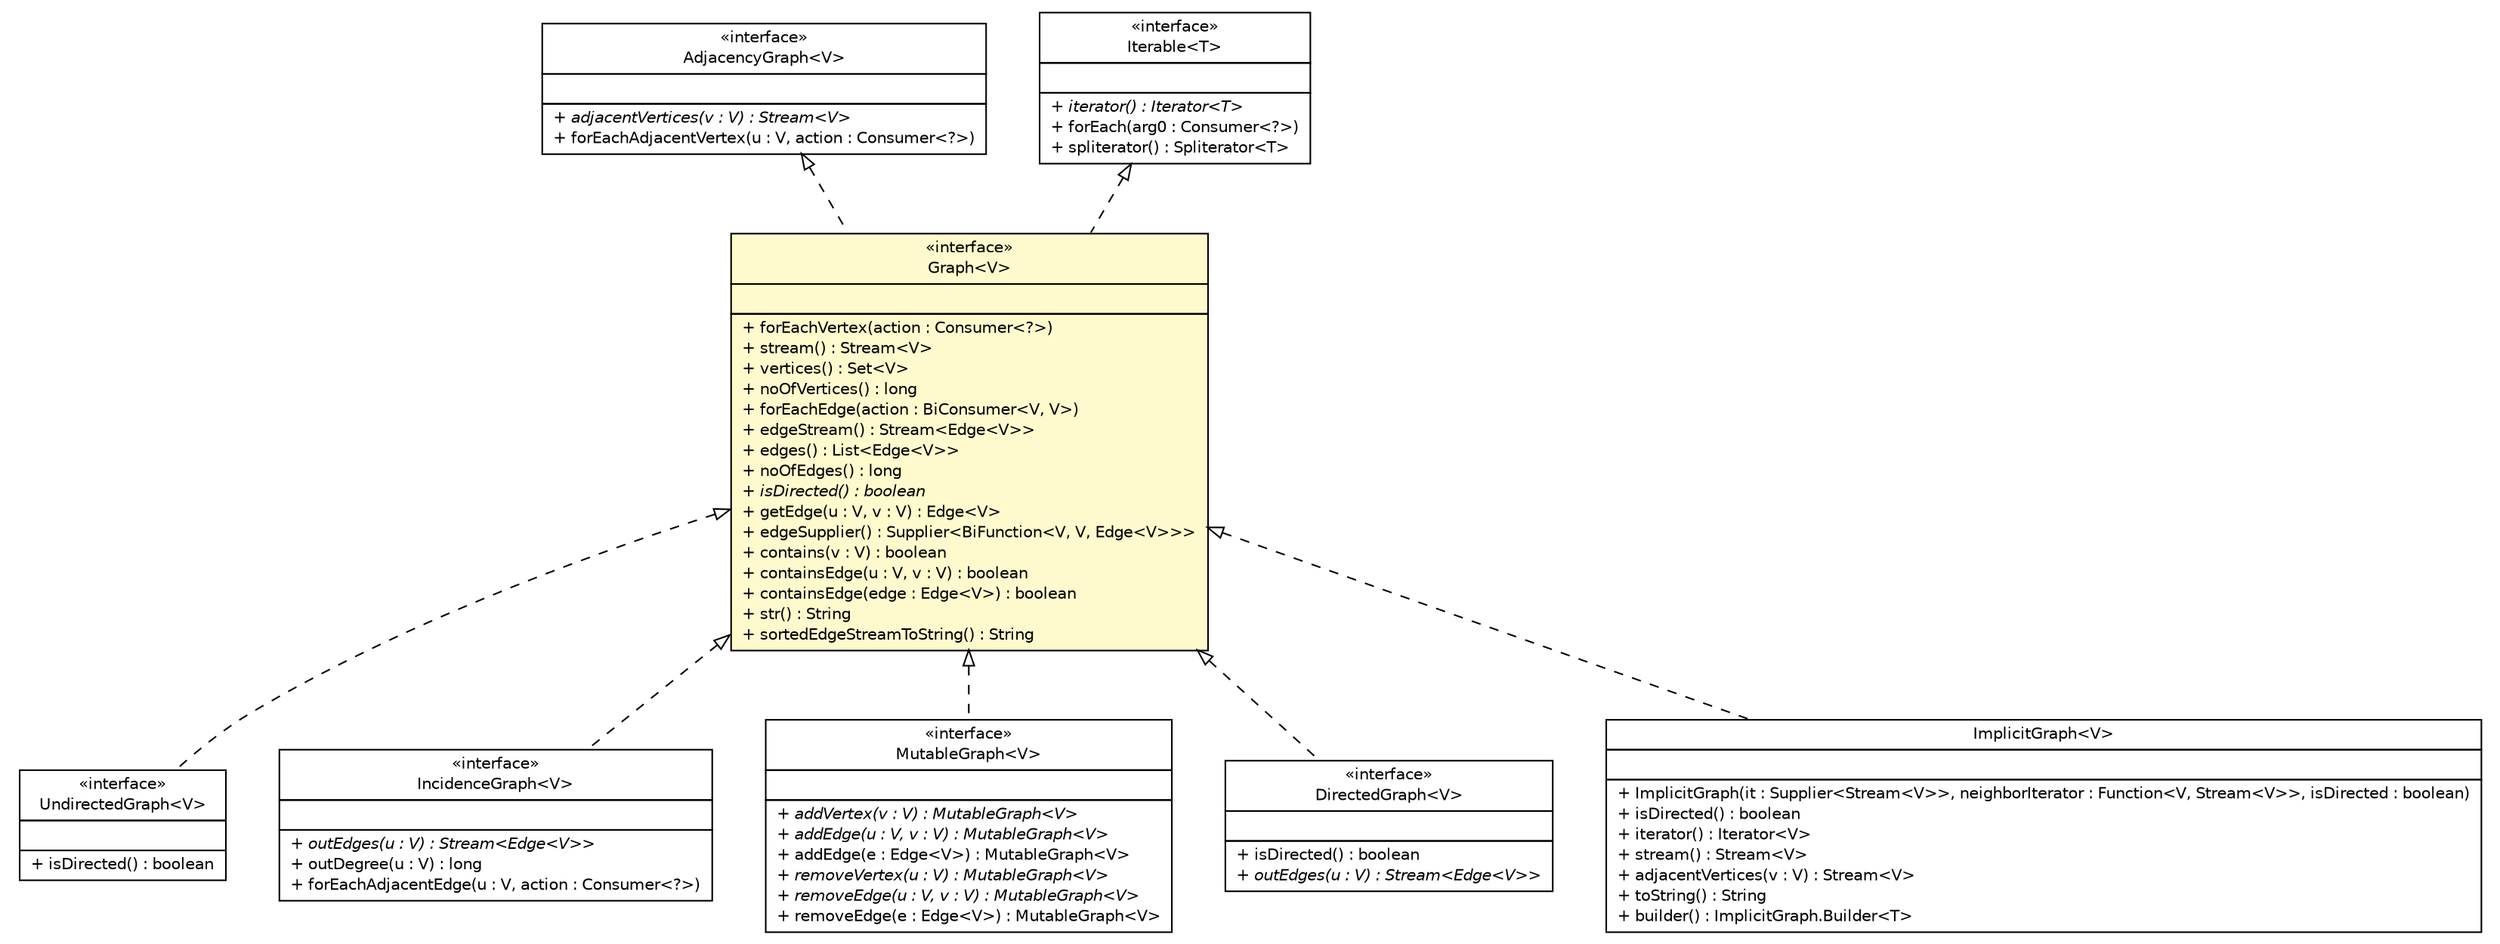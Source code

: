 #!/usr/local/bin/dot
#
# Class diagram 
# Generated by UMLGraph version R5_6-24-gf6e263 (http://www.umlgraph.org/)
#

digraph G {
	edge [fontname="Helvetica",fontsize=10,labelfontname="Helvetica",labelfontsize=10];
	node [fontname="Helvetica",fontsize=10,shape=plaintext];
	nodesep=0.25;
	ranksep=0.5;
	// org.jgraphl.UndirectedGraph<V>
	c829 [label=<<table title="org.jgraphl.UndirectedGraph" border="0" cellborder="1" cellspacing="0" cellpadding="2" port="p" href="./UndirectedGraph.html">
		<tr><td><table border="0" cellspacing="0" cellpadding="1">
<tr><td align="center" balign="center"> &#171;interface&#187; </td></tr>
<tr><td align="center" balign="center"> UndirectedGraph&lt;V&gt; </td></tr>
		</table></td></tr>
		<tr><td><table border="0" cellspacing="0" cellpadding="1">
<tr><td align="left" balign="left">  </td></tr>
		</table></td></tr>
		<tr><td><table border="0" cellspacing="0" cellpadding="1">
<tr><td align="left" balign="left"> + isDirected() : boolean </td></tr>
		</table></td></tr>
		</table>>, URL="./UndirectedGraph.html", fontname="Helvetica", fontcolor="black", fontsize=10.0];
	// org.jgraphl.IncidenceGraph<V>
	c830 [label=<<table title="org.jgraphl.IncidenceGraph" border="0" cellborder="1" cellspacing="0" cellpadding="2" port="p" href="./IncidenceGraph.html">
		<tr><td><table border="0" cellspacing="0" cellpadding="1">
<tr><td align="center" balign="center"> &#171;interface&#187; </td></tr>
<tr><td align="center" balign="center"> IncidenceGraph&lt;V&gt; </td></tr>
		</table></td></tr>
		<tr><td><table border="0" cellspacing="0" cellpadding="1">
<tr><td align="left" balign="left">  </td></tr>
		</table></td></tr>
		<tr><td><table border="0" cellspacing="0" cellpadding="1">
<tr><td align="left" balign="left"><font face="Helvetica-Oblique" point-size="10.0"> + outEdges(u : V) : Stream&lt;Edge&lt;V&gt;&gt; </font></td></tr>
<tr><td align="left" balign="left"> + outDegree(u : V) : long </td></tr>
<tr><td align="left" balign="left"> + forEachAdjacentEdge(u : V, action : Consumer&lt;?&gt;) </td></tr>
		</table></td></tr>
		</table>>, URL="./IncidenceGraph.html", fontname="Helvetica", fontcolor="black", fontsize=10.0];
	// org.jgraphl.AdjacencyGraph<V>
	c831 [label=<<table title="org.jgraphl.AdjacencyGraph" border="0" cellborder="1" cellspacing="0" cellpadding="2" port="p" href="./AdjacencyGraph.html">
		<tr><td><table border="0" cellspacing="0" cellpadding="1">
<tr><td align="center" balign="center"> &#171;interface&#187; </td></tr>
<tr><td align="center" balign="center"> AdjacencyGraph&lt;V&gt; </td></tr>
		</table></td></tr>
		<tr><td><table border="0" cellspacing="0" cellpadding="1">
<tr><td align="left" balign="left">  </td></tr>
		</table></td></tr>
		<tr><td><table border="0" cellspacing="0" cellpadding="1">
<tr><td align="left" balign="left"><font face="Helvetica-Oblique" point-size="10.0"> + adjacentVertices(v : V) : Stream&lt;V&gt; </font></td></tr>
<tr><td align="left" balign="left"> + forEachAdjacentVertex(u : V, action : Consumer&lt;?&gt;) </td></tr>
		</table></td></tr>
		</table>>, URL="./AdjacencyGraph.html", fontname="Helvetica", fontcolor="black", fontsize=10.0];
	// org.jgraphl.MutableGraph<V>
	c832 [label=<<table title="org.jgraphl.MutableGraph" border="0" cellborder="1" cellspacing="0" cellpadding="2" port="p" href="./MutableGraph.html">
		<tr><td><table border="0" cellspacing="0" cellpadding="1">
<tr><td align="center" balign="center"> &#171;interface&#187; </td></tr>
<tr><td align="center" balign="center"> MutableGraph&lt;V&gt; </td></tr>
		</table></td></tr>
		<tr><td><table border="0" cellspacing="0" cellpadding="1">
<tr><td align="left" balign="left">  </td></tr>
		</table></td></tr>
		<tr><td><table border="0" cellspacing="0" cellpadding="1">
<tr><td align="left" balign="left"><font face="Helvetica-Oblique" point-size="10.0"> + addVertex(v : V) : MutableGraph&lt;V&gt; </font></td></tr>
<tr><td align="left" balign="left"><font face="Helvetica-Oblique" point-size="10.0"> + addEdge(u : V, v : V) : MutableGraph&lt;V&gt; </font></td></tr>
<tr><td align="left" balign="left"> + addEdge(e : Edge&lt;V&gt;) : MutableGraph&lt;V&gt; </td></tr>
<tr><td align="left" balign="left"><font face="Helvetica-Oblique" point-size="10.0"> + removeVertex(u : V) : MutableGraph&lt;V&gt; </font></td></tr>
<tr><td align="left" balign="left"><font face="Helvetica-Oblique" point-size="10.0"> + removeEdge(u : V, v : V) : MutableGraph&lt;V&gt; </font></td></tr>
<tr><td align="left" balign="left"> + removeEdge(e : Edge&lt;V&gt;) : MutableGraph&lt;V&gt; </td></tr>
		</table></td></tr>
		</table>>, URL="./MutableGraph.html", fontname="Helvetica", fontcolor="black", fontsize=10.0];
	// org.jgraphl.Graph<V>
	c834 [label=<<table title="org.jgraphl.Graph" border="0" cellborder="1" cellspacing="0" cellpadding="2" port="p" bgcolor="lemonChiffon" href="./Graph.html">
		<tr><td><table border="0" cellspacing="0" cellpadding="1">
<tr><td align="center" balign="center"> &#171;interface&#187; </td></tr>
<tr><td align="center" balign="center"> Graph&lt;V&gt; </td></tr>
		</table></td></tr>
		<tr><td><table border="0" cellspacing="0" cellpadding="1">
<tr><td align="left" balign="left">  </td></tr>
		</table></td></tr>
		<tr><td><table border="0" cellspacing="0" cellpadding="1">
<tr><td align="left" balign="left"> + forEachVertex(action : Consumer&lt;?&gt;) </td></tr>
<tr><td align="left" balign="left"> + stream() : Stream&lt;V&gt; </td></tr>
<tr><td align="left" balign="left"> + vertices() : Set&lt;V&gt; </td></tr>
<tr><td align="left" balign="left"> + noOfVertices() : long </td></tr>
<tr><td align="left" balign="left"> + forEachEdge(action : BiConsumer&lt;V, V&gt;) </td></tr>
<tr><td align="left" balign="left"> + edgeStream() : Stream&lt;Edge&lt;V&gt;&gt; </td></tr>
<tr><td align="left" balign="left"> + edges() : List&lt;Edge&lt;V&gt;&gt; </td></tr>
<tr><td align="left" balign="left"> + noOfEdges() : long </td></tr>
<tr><td align="left" balign="left"><font face="Helvetica-Oblique" point-size="10.0"> + isDirected() : boolean </font></td></tr>
<tr><td align="left" balign="left"> + getEdge(u : V, v : V) : Edge&lt;V&gt; </td></tr>
<tr><td align="left" balign="left"> + edgeSupplier() : Supplier&lt;BiFunction&lt;V, V, Edge&lt;V&gt;&gt;&gt; </td></tr>
<tr><td align="left" balign="left"> + contains(v : V) : boolean </td></tr>
<tr><td align="left" balign="left"> + containsEdge(u : V, v : V) : boolean </td></tr>
<tr><td align="left" balign="left"> + containsEdge(edge : Edge&lt;V&gt;) : boolean </td></tr>
<tr><td align="left" balign="left"> + str() : String </td></tr>
<tr><td align="left" balign="left"> + sortedEdgeStreamToString() : String </td></tr>
		</table></td></tr>
		</table>>, URL="./Graph.html", fontname="Helvetica", fontcolor="black", fontsize=10.0];
	// org.jgraphl.DirectedGraph<V>
	c835 [label=<<table title="org.jgraphl.DirectedGraph" border="0" cellborder="1" cellspacing="0" cellpadding="2" port="p" href="./DirectedGraph.html">
		<tr><td><table border="0" cellspacing="0" cellpadding="1">
<tr><td align="center" balign="center"> &#171;interface&#187; </td></tr>
<tr><td align="center" balign="center"> DirectedGraph&lt;V&gt; </td></tr>
		</table></td></tr>
		<tr><td><table border="0" cellspacing="0" cellpadding="1">
<tr><td align="left" balign="left">  </td></tr>
		</table></td></tr>
		<tr><td><table border="0" cellspacing="0" cellpadding="1">
<tr><td align="left" balign="left"> + isDirected() : boolean </td></tr>
<tr><td align="left" balign="left"><font face="Helvetica-Oblique" point-size="10.0"> + outEdges(u : V) : Stream&lt;Edge&lt;V&gt;&gt; </font></td></tr>
		</table></td></tr>
		</table>>, URL="./DirectedGraph.html", fontname="Helvetica", fontcolor="black", fontsize=10.0];
	// org.jgraphl.graph.ImplicitGraph<V>
	c847 [label=<<table title="org.jgraphl.graph.ImplicitGraph" border="0" cellborder="1" cellspacing="0" cellpadding="2" port="p" href="./graph/ImplicitGraph.html">
		<tr><td><table border="0" cellspacing="0" cellpadding="1">
<tr><td align="center" balign="center"> ImplicitGraph&lt;V&gt; </td></tr>
		</table></td></tr>
		<tr><td><table border="0" cellspacing="0" cellpadding="1">
<tr><td align="left" balign="left">  </td></tr>
		</table></td></tr>
		<tr><td><table border="0" cellspacing="0" cellpadding="1">
<tr><td align="left" balign="left"> + ImplicitGraph(it : Supplier&lt;Stream&lt;V&gt;&gt;, neighborIterator : Function&lt;V, Stream&lt;V&gt;&gt;, isDirected : boolean) </td></tr>
<tr><td align="left" balign="left"> + isDirected() : boolean </td></tr>
<tr><td align="left" balign="left"> + iterator() : Iterator&lt;V&gt; </td></tr>
<tr><td align="left" balign="left"> + stream() : Stream&lt;V&gt; </td></tr>
<tr><td align="left" balign="left"> + adjacentVertices(v : V) : Stream&lt;V&gt; </td></tr>
<tr><td align="left" balign="left"> + toString() : String </td></tr>
<tr><td align="left" balign="left"> + builder() : ImplicitGraph.Builder&lt;T&gt; </td></tr>
		</table></td></tr>
		</table>>, URL="./graph/ImplicitGraph.html", fontname="Helvetica", fontcolor="black", fontsize=10.0];
	//org.jgraphl.UndirectedGraph<V> implements org.jgraphl.Graph<V>
	c834:p -> c829:p [dir=back,arrowtail=empty,style=dashed];
	//org.jgraphl.IncidenceGraph<V> implements org.jgraphl.Graph<V>
	c834:p -> c830:p [dir=back,arrowtail=empty,style=dashed];
	//org.jgraphl.MutableGraph<V> implements org.jgraphl.Graph<V>
	c834:p -> c832:p [dir=back,arrowtail=empty,style=dashed];
	//org.jgraphl.Graph<V> implements java.lang.Iterable<T>
	c854:p -> c834:p [dir=back,arrowtail=empty,style=dashed];
	//org.jgraphl.Graph<V> implements org.jgraphl.AdjacencyGraph<V>
	c831:p -> c834:p [dir=back,arrowtail=empty,style=dashed];
	//org.jgraphl.DirectedGraph<V> implements org.jgraphl.Graph<V>
	c834:p -> c835:p [dir=back,arrowtail=empty,style=dashed];
	//org.jgraphl.graph.ImplicitGraph<V> implements org.jgraphl.Graph<V>
	c834:p -> c847:p [dir=back,arrowtail=empty,style=dashed];
	// java.lang.Iterable<T>
	c854 [label=<<table title="java.lang.Iterable" border="0" cellborder="1" cellspacing="0" cellpadding="2" port="p" href="http://java.sun.com/j2se/1.4.2/docs/api/java/lang/Iterable.html">
		<tr><td><table border="0" cellspacing="0" cellpadding="1">
<tr><td align="center" balign="center"> &#171;interface&#187; </td></tr>
<tr><td align="center" balign="center"> Iterable&lt;T&gt; </td></tr>
		</table></td></tr>
		<tr><td><table border="0" cellspacing="0" cellpadding="1">
<tr><td align="left" balign="left">  </td></tr>
		</table></td></tr>
		<tr><td><table border="0" cellspacing="0" cellpadding="1">
<tr><td align="left" balign="left"><font face="Helvetica-Oblique" point-size="10.0"> + iterator() : Iterator&lt;T&gt; </font></td></tr>
<tr><td align="left" balign="left"> + forEach(arg0 : Consumer&lt;?&gt;) </td></tr>
<tr><td align="left" balign="left"> + spliterator() : Spliterator&lt;T&gt; </td></tr>
		</table></td></tr>
		</table>>, URL="http://java.sun.com/j2se/1.4.2/docs/api/java/lang/Iterable.html", fontname="Helvetica", fontcolor="black", fontsize=10.0];
}

